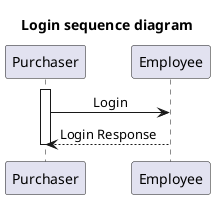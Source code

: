 @startuml sequence
title "Login sequence diagram"
skinparam sequenceMessageAlign center
activate Purchaser
Purchaser -> Employee: Login
Purchaser <-- Employee: Login Response
deactivate Purchaser
@enduml